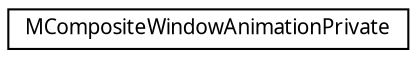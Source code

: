 digraph G
{
  edge [fontname="FreeSans.ttf",fontsize="10",labelfontname="FreeSans.ttf",labelfontsize="10"];
  node [fontname="FreeSans.ttf",fontsize="10",shape=record];
  rankdir=LR;
  Node1 [label="MCompositeWindowAnimationPrivate",height=0.2,width=0.4,color="black", fillcolor="white", style="filled",URL="$class_m_composite_window_animation_private.html"];
}
